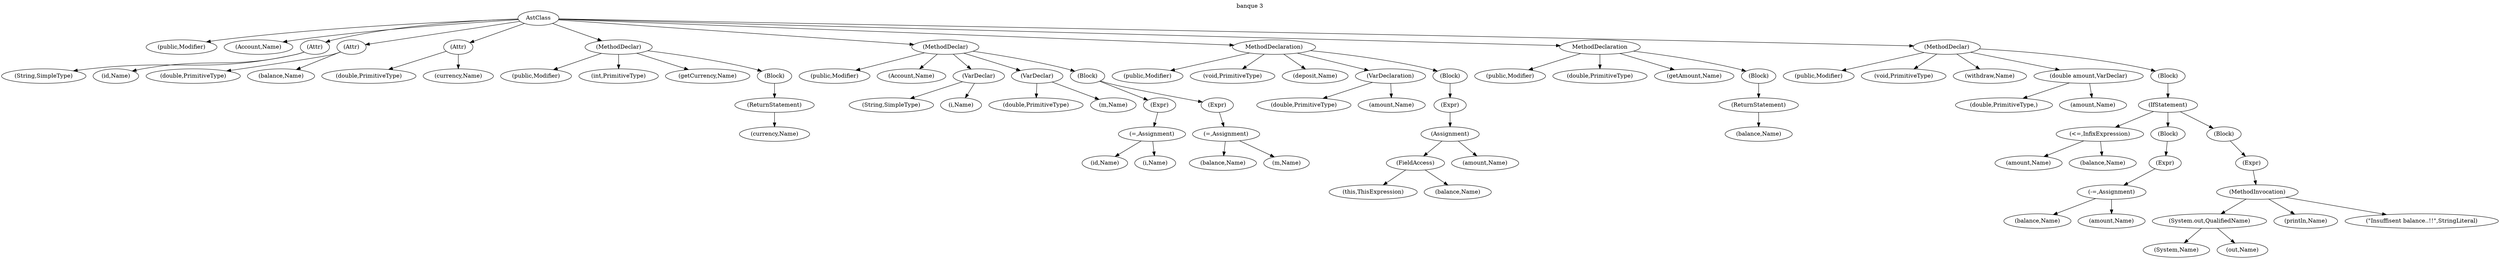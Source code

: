digraph "DirectedGraph" {
graph [label = "banque 3", labelloc=t, concentrate = true];
"ast"[ label="AstClass" ]
"public"[ label="(public,Modifier)" ]
"Name"[ label="(Account,Name)" ]

"string1"[label="(String,SimpleType)"]
"double1"[label="(double,PrimitiveType)" ]
"int"[label="(double,PrimitiveType)" ]

"id"[ label="(id,Name)" ]
"balance"[ label="(balance,Name)" ]
"currency"[ label="(currency,Name)" ]

"ast" -> "public"
"ast" -> "Name"

"1" [ label="(Attr)" ]
"2" [ label="(Attr)" ]
"4" [ label="(Attr)" ]

"ast" -> "1"
"1" -> "string1"
"1" -> "id"
"ast" -> "2"
"2" -> "double1"
"2" -> "balance"
"ast" -> "4"
"4" -> "int"
"4" -> "currency"

"1277009227" [ label="(MethodDeclar)" ]
"2065857934" [ label="(public,Modifier)" ]
"191430154" [ label="(int,PrimitiveType)" ]
"1158726741" [ label="(getCurrency,Name)" ]
"1708570684" [ label="(Block)" ]
"225482281" [ label="(ReturnStatement)" ]
"817448612" [ label="(currency,Name)" ]
"1277009227" -> "2065857934"
"1277009227" -> "191430154"
"1277009227" -> "1158726741"
"1277009227" -> "1708570684"
"1708570684" -> "225482281"
"225482281" -> "817448612"

"1344199921" [ label="(MethodDeclar)" ]
"2025269734" [ label="(public,Modifier)" ]
"1800031768" [ label="(Account,Name)" ]
"667447085" [ label="(VarDeclar)" ]
"26728049" [ label="(String,SimpleType)" ]
"2041416495" [ label="(i,Name)" ]
"502800944" [ label="(VarDeclar)" ]
"576936864" [ label="(double,PrimitiveType)" ]
"331418503" [ label="(m,Name)" ]
"111156771" [ label="(Block)" ]
"1519736165" [ label="(Expr)" ]
"1653844940" [ label="(=,Assignment)" ]
"2039810346" [ label="(id,Name)" ]
"2143437117" [ label="(i,Name)" ]
"260840925" [ label="(Expr)" ]
"1891502635" [ label="(=,Assignment)" ]
"557023567" [ label="(balance,Name)" ]
"1276504061" [ label="(m,Name)" ]
"1344199921" -> "2025269734"
"1344199921" -> "1800031768"
"1344199921" -> "667447085"
"667447085" -> "26728049"
"667447085" -> "2041416495"
"1344199921" -> "502800944"
"502800944" -> "576936864"
"502800944" -> "331418503"
"1344199921" -> "111156771"
"111156771" -> "1519736165"
"1519736165" -> "1653844940"
"1653844940" -> "2039810346"
"1653844940" -> "2143437117"
"111156771" -> "260840925"
"260840925" -> "1891502635"
"1891502635" -> "557023567"
"1891502635" -> "1276504061"

"597190999" [ label="MethodDeclaration)" ]
"603443293" [ label="(public,Modifier)" ]
"510854293" [ label="(void,PrimitiveType)" ]
"2100961961" [ label="(deposit,Name)" ]
"487075464" [ label="(VarDeclaration)" ]
"6320204" [ label="(double,PrimitiveType)" ]
"112302969" [ label="(amount,Name)" ]
"707976812" [ label="(Block)" ]
"1989335500" [ label="(Expr)" ]
"1978869058" [ label="(Assignment)" ]
"2131952342" [ label="(FieldAccess)" ]
"1139700455" [ label="(this,ThisExpression)" ]
"592717454" [ label="(balance,Name)" ]
"1340565491" [ label="(amount,Name)" ]
"597190999" -> "603443293"
"597190999" -> "510854293"
"597190999" -> "2100961961"
"597190999" -> "487075464"
"487075464" -> "6320204"
"487075464" -> "112302969"
"597190999" -> "707976812"
"707976812" -> "1989335500"
"1989335500" -> "1978869058"
"1978869058" -> "2131952342"
"2131952342" -> "1139700455"
"2131952342" -> "592717454"
"1978869058" -> "1340565491"

"671467883" [ label="MethodDeclaration" ]
"407797359" [ label="(public,Modifier)" ]
"802600648" [ label="(double,PrimitiveType)" ]
"1543148594" [ label="(getAmount,Name)" ]
"1572967156" [ label="(Block)"  ]
"574568003" [ label="(ReturnStatement)"  ]
"952486989" [ label="(balance,Name)"  ]
"671467883" -> "407797359"
"671467883" -> "802600648"
"671467883" -> "1543148594"
"671467883" -> "1572967156"
"1572967156" -> "574568003"
"574568003" -> "952486989"

"932285561" [ label="(MethodDeclar)" ]
"2028555727" [ label="(public,Modifier)" ]
"591391158" [ label="(void,PrimitiveType)" ]
"898557489" [ label="(withdraw,Name)" ]
"247944893" [ label="(double amount,VarDeclar)" ]
"1014166943" [ label="(double,PrimitiveType,)" ]
"1625082366" [ label="(amount,Name)" ]
"572593338" [ label="(Block)" ]
"384294141" [ label="(IfStatement)" ]
"1024597427" [ label="(<=,InfixExpression)" ]
"990355670" [ label="(amount,Name)" ]
"296347592" [ label="(balance,Name)" ]
"956420404" [ label="(Block)" ]
"349420578" [ label="(Expr)" ]
"315932542" [ label="(-=,Assignment)" ]
"1277019227" [ label="(balance,Name)" ]
"2065857933" [ label="(amount,Name)" ]
"1914311543" [ label="(Block)" ]
"1157726741" [ label="(Expr)" ]
"1708570683" [ label="(MethodInvocation)" ]
"225472281" [ label="(System.out,QualifiedName)" ]
"817348612" [ label="(System,Name)" ]
"2045766957" [ label="(out,Name)" ]
"690521419" [ label="(println,Name)" ]
"665726928" [ label="(\"Insuffisent balance..!!\",StringLiteral)" ]
"932285561" -> "2028555727"
"932285561" -> "591391158"
"932285561" -> "898557489"
"932285561" -> "247944893"
"247944893" -> "1014166943"
"247944893" -> "1625082366"
"932285561" -> "572593338"
"572593338" -> "384294141"
"384294141" -> "1024597427"
"1024597427" -> "990355670"
"1024597427" -> "296347592"
"384294141" -> "956420404"
"956420404" -> "349420578"
"349420578" -> "315932542"
"315932542" -> "1277019227"
"315932542" -> "2065857933"
"384294141" -> "1914311543"
"1914311543" -> "1157726741"
"1157726741" -> "1708570683"
"1708570683" -> "225472281"
"225472281" -> "817348612"
"225472281" -> "2045766957"
"1708570683" -> "690521419"
"1708570683" -> "665726928"



"ast" -> "932285561"
"ast" -> "597190999"
"ast" -> "1344199921"
"ast" -> "1277009227"
"ast" -> "671467883"



}
